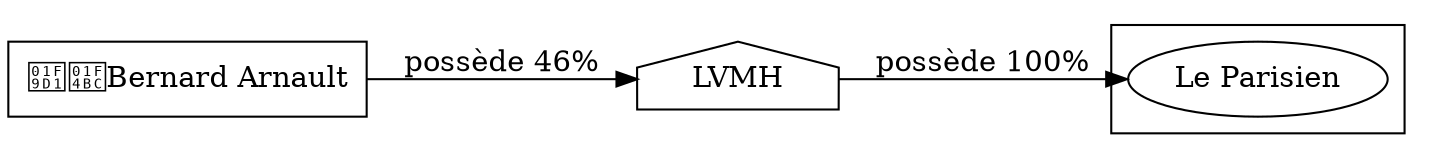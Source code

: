 digraph {
  rankdir=LR;
  subgraph roots {
    
      "bernard-arnault-42"[label="🧑‍💼Bernard Arnault" shape=box]
    
  }

  
    "lvmh-43"[label="LVMH" shape=house]
  

  subgraph clusterLeaves {
    
      "le-parisien-44"[label="Le Parisien"]
    
  }

  
    "lvmh-43" -> "le-parisien-44" [
      label="possède 100%"
    ]
  
    "bernard-arnault-42" -> "lvmh-43" [
      label="possède 46%"
    ]
  
}
